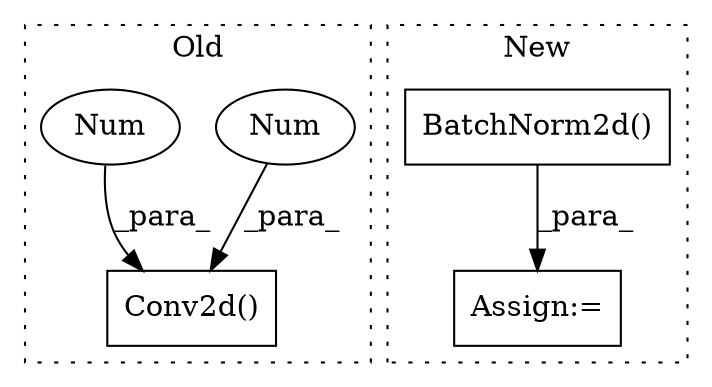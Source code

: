 digraph G {
subgraph cluster0 {
1 [label="Conv2d()" a="75" s="387,406" l="10,1" shape="box"];
4 [label="Num" a="76" s="397" l="2" shape="ellipse"];
5 [label="Num" a="76" s="401" l="2" shape="ellipse"];
label = "Old";
style="dotted";
}
subgraph cluster1 {
2 [label="BatchNorm2d()" a="75" s="1700,1730" l="15,1" shape="box"];
3 [label="Assign:=" a="68" s="1697" l="3" shape="box"];
label = "New";
style="dotted";
}
2 -> 3 [label="_para_"];
4 -> 1 [label="_para_"];
5 -> 1 [label="_para_"];
}